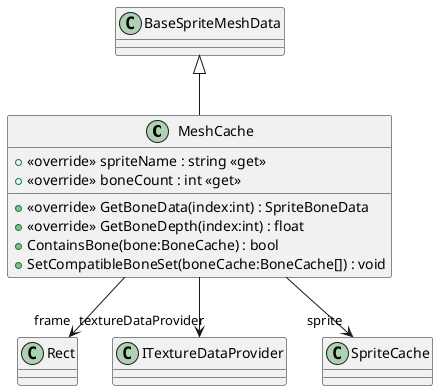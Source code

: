 @startuml
class MeshCache {
    + <<override>> spriteName : string <<get>>
    + <<override>> boneCount : int <<get>>
    + <<override>> GetBoneData(index:int) : SpriteBoneData
    + <<override>> GetBoneDepth(index:int) : float
    + ContainsBone(bone:BoneCache) : bool
    + SetCompatibleBoneSet(boneCache:BoneCache[]) : void
}
BaseSpriteMeshData <|-- MeshCache
MeshCache --> "frame" Rect
MeshCache --> "textureDataProvider" ITextureDataProvider
MeshCache --> "sprite" SpriteCache
@enduml
